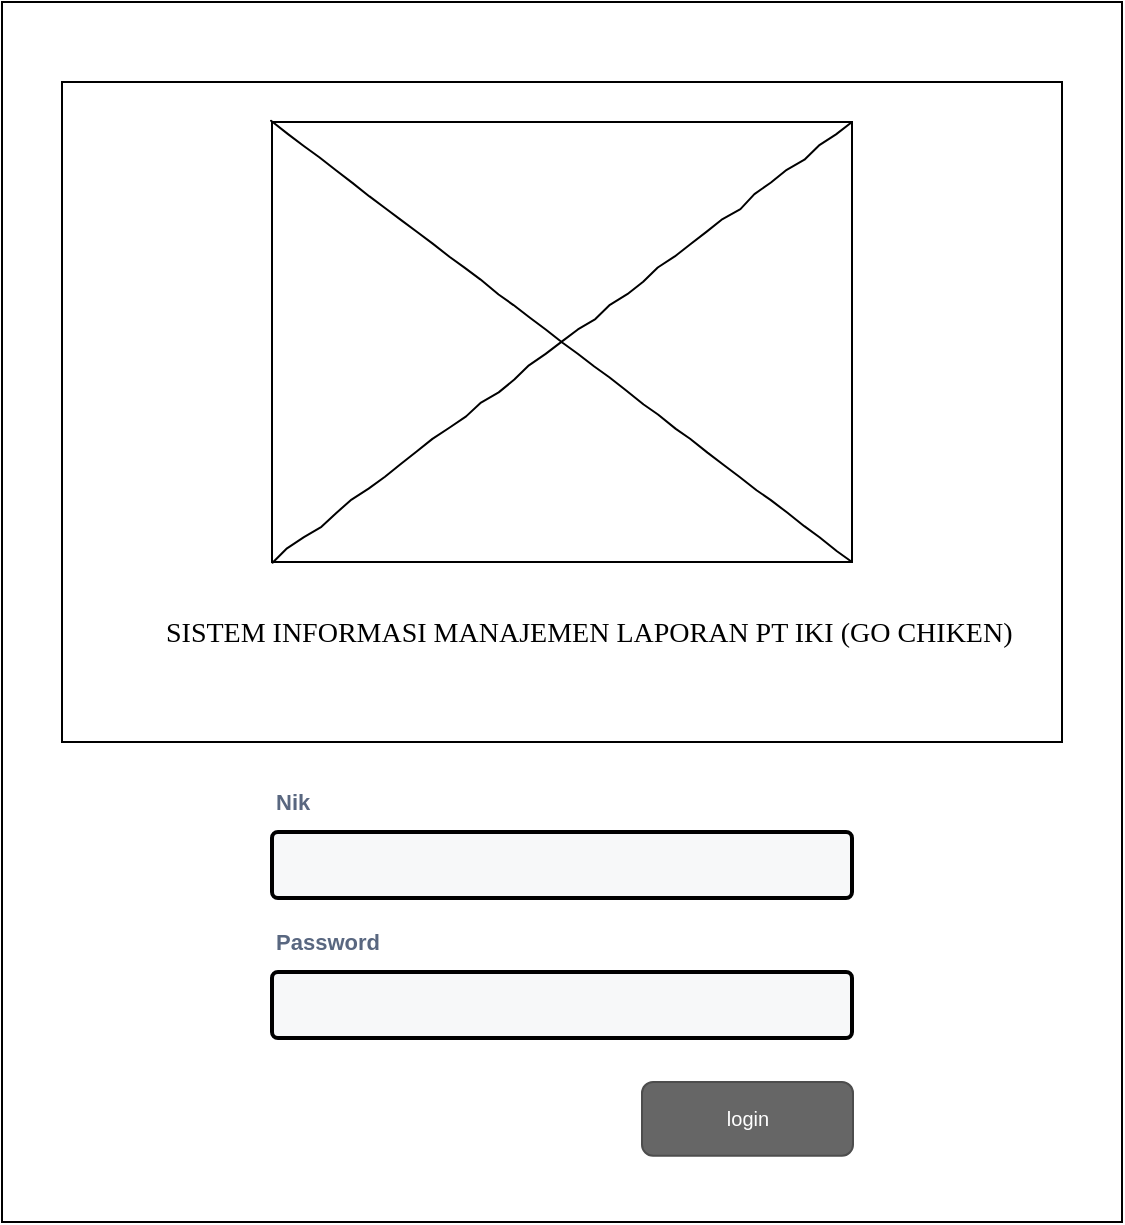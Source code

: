 <mxfile version="12.8.1" type="github">
  <diagram name="Page-1" id="03018318-947c-dd8e-b7a3-06fadd420f32">
    <mxGraphModel dx="868" dy="439" grid="1" gridSize="10" guides="1" tooltips="1" connect="1" arrows="1" fold="1" page="1" pageScale="1" pageWidth="1100" pageHeight="850" background="#ffffff" math="0" shadow="0">
      <root>
        <mxCell id="0" />
        <mxCell id="1" parent="0" />
        <mxCell id="677b7b8949515195-1" value="" style="whiteSpace=wrap;html=1;rounded=0;shadow=0;labelBackgroundColor=none;strokeColor=#000000;strokeWidth=1;fillColor=none;fontFamily=Verdana;fontSize=12;fontColor=#000000;align=center;comic=0;" parent="1" vertex="1">
          <mxGeometry x="20" y="120" width="560" height="610" as="geometry" />
        </mxCell>
        <mxCell id="677b7b8949515195-10" value="" style="whiteSpace=wrap;html=1;rounded=0;shadow=0;labelBackgroundColor=none;strokeWidth=1;fillColor=none;fontFamily=Verdana;fontSize=12;align=center;comic=0;" parent="1" vertex="1">
          <mxGeometry x="50" y="160" width="500" height="330" as="geometry" />
        </mxCell>
        <mxCell id="677b7b8949515195-11" value="SISTEM INFORMASI MANAJEMEN LAPORAN PT IKI (GO CHIKEN)" style="text;html=1;points=[];align=left;verticalAlign=top;spacingTop=-4;fontSize=14;fontFamily=Verdana" parent="1" vertex="1">
          <mxGeometry x="100" y="425" width="420" height="20" as="geometry" />
        </mxCell>
        <mxCell id="677b7b8949515195-16" value="" style="verticalLabelPosition=bottom;shadow=0;dashed=0;align=center;html=1;verticalAlign=top;strokeWidth=1;shape=mxgraph.mockup.graphics.simpleIcon;strokeColor=#000000;rounded=0;labelBackgroundColor=none;fontFamily=Verdana;fontSize=14;fontColor=#000000;comic=1;" parent="1" vertex="1">
          <mxGeometry x="155" y="180" width="290" height="220" as="geometry" />
        </mxCell>
        <mxCell id="8uS140QnxA3pAm58jcOF-1" value="Nik" style="fillColor=none;strokeColor=none;html=1;fontSize=11;fontStyle=0;align=left;fontColor=#596780;fontStyle=1;fontSize=11;comic=0;" vertex="1" parent="1">
          <mxGeometry x="155" y="510" width="240" height="20" as="geometry" />
        </mxCell>
        <mxCell id="8uS140QnxA3pAm58jcOF-2" value="" style="rounded=1;arcSize=9;fillColor=#F7F8F9;align=left;spacingLeft=5;strokeColor=#000000;html=1;strokeWidth=2;fontColor=#596780;fontSize=12;comic=0;" vertex="1" parent="1">
          <mxGeometry x="155" y="535" width="290" height="33" as="geometry" />
        </mxCell>
        <mxCell id="8uS140QnxA3pAm58jcOF-3" value="Password" style="fillColor=none;strokeColor=none;html=1;fontSize=11;fontStyle=0;align=left;fontColor=#596780;fontStyle=1;fontSize=11;comic=0;" vertex="1" parent="1">
          <mxGeometry x="155" y="580" width="240" height="20" as="geometry" />
        </mxCell>
        <mxCell id="8uS140QnxA3pAm58jcOF-4" value="" style="rounded=1;arcSize=9;fillColor=#F7F8F9;align=left;spacingLeft=5;strokeColor=#000000;html=1;strokeWidth=2;fontColor=#596780;fontSize=12;comic=0;" vertex="1" parent="1">
          <mxGeometry x="155" y="605" width="290" height="33" as="geometry" />
        </mxCell>
        <mxCell id="8uS140QnxA3pAm58jcOF-6" value="login" style="rounded=1;html=1;shadow=0;dashed=0;whiteSpace=wrap;fontSize=10;fillColor=#666666;align=center;strokeColor=#4D4D4D;fontColor=#ffffff;comic=0;" vertex="1" parent="1">
          <mxGeometry x="340" y="660" width="105.5" height="36.88" as="geometry" />
        </mxCell>
      </root>
    </mxGraphModel>
  </diagram>
</mxfile>

